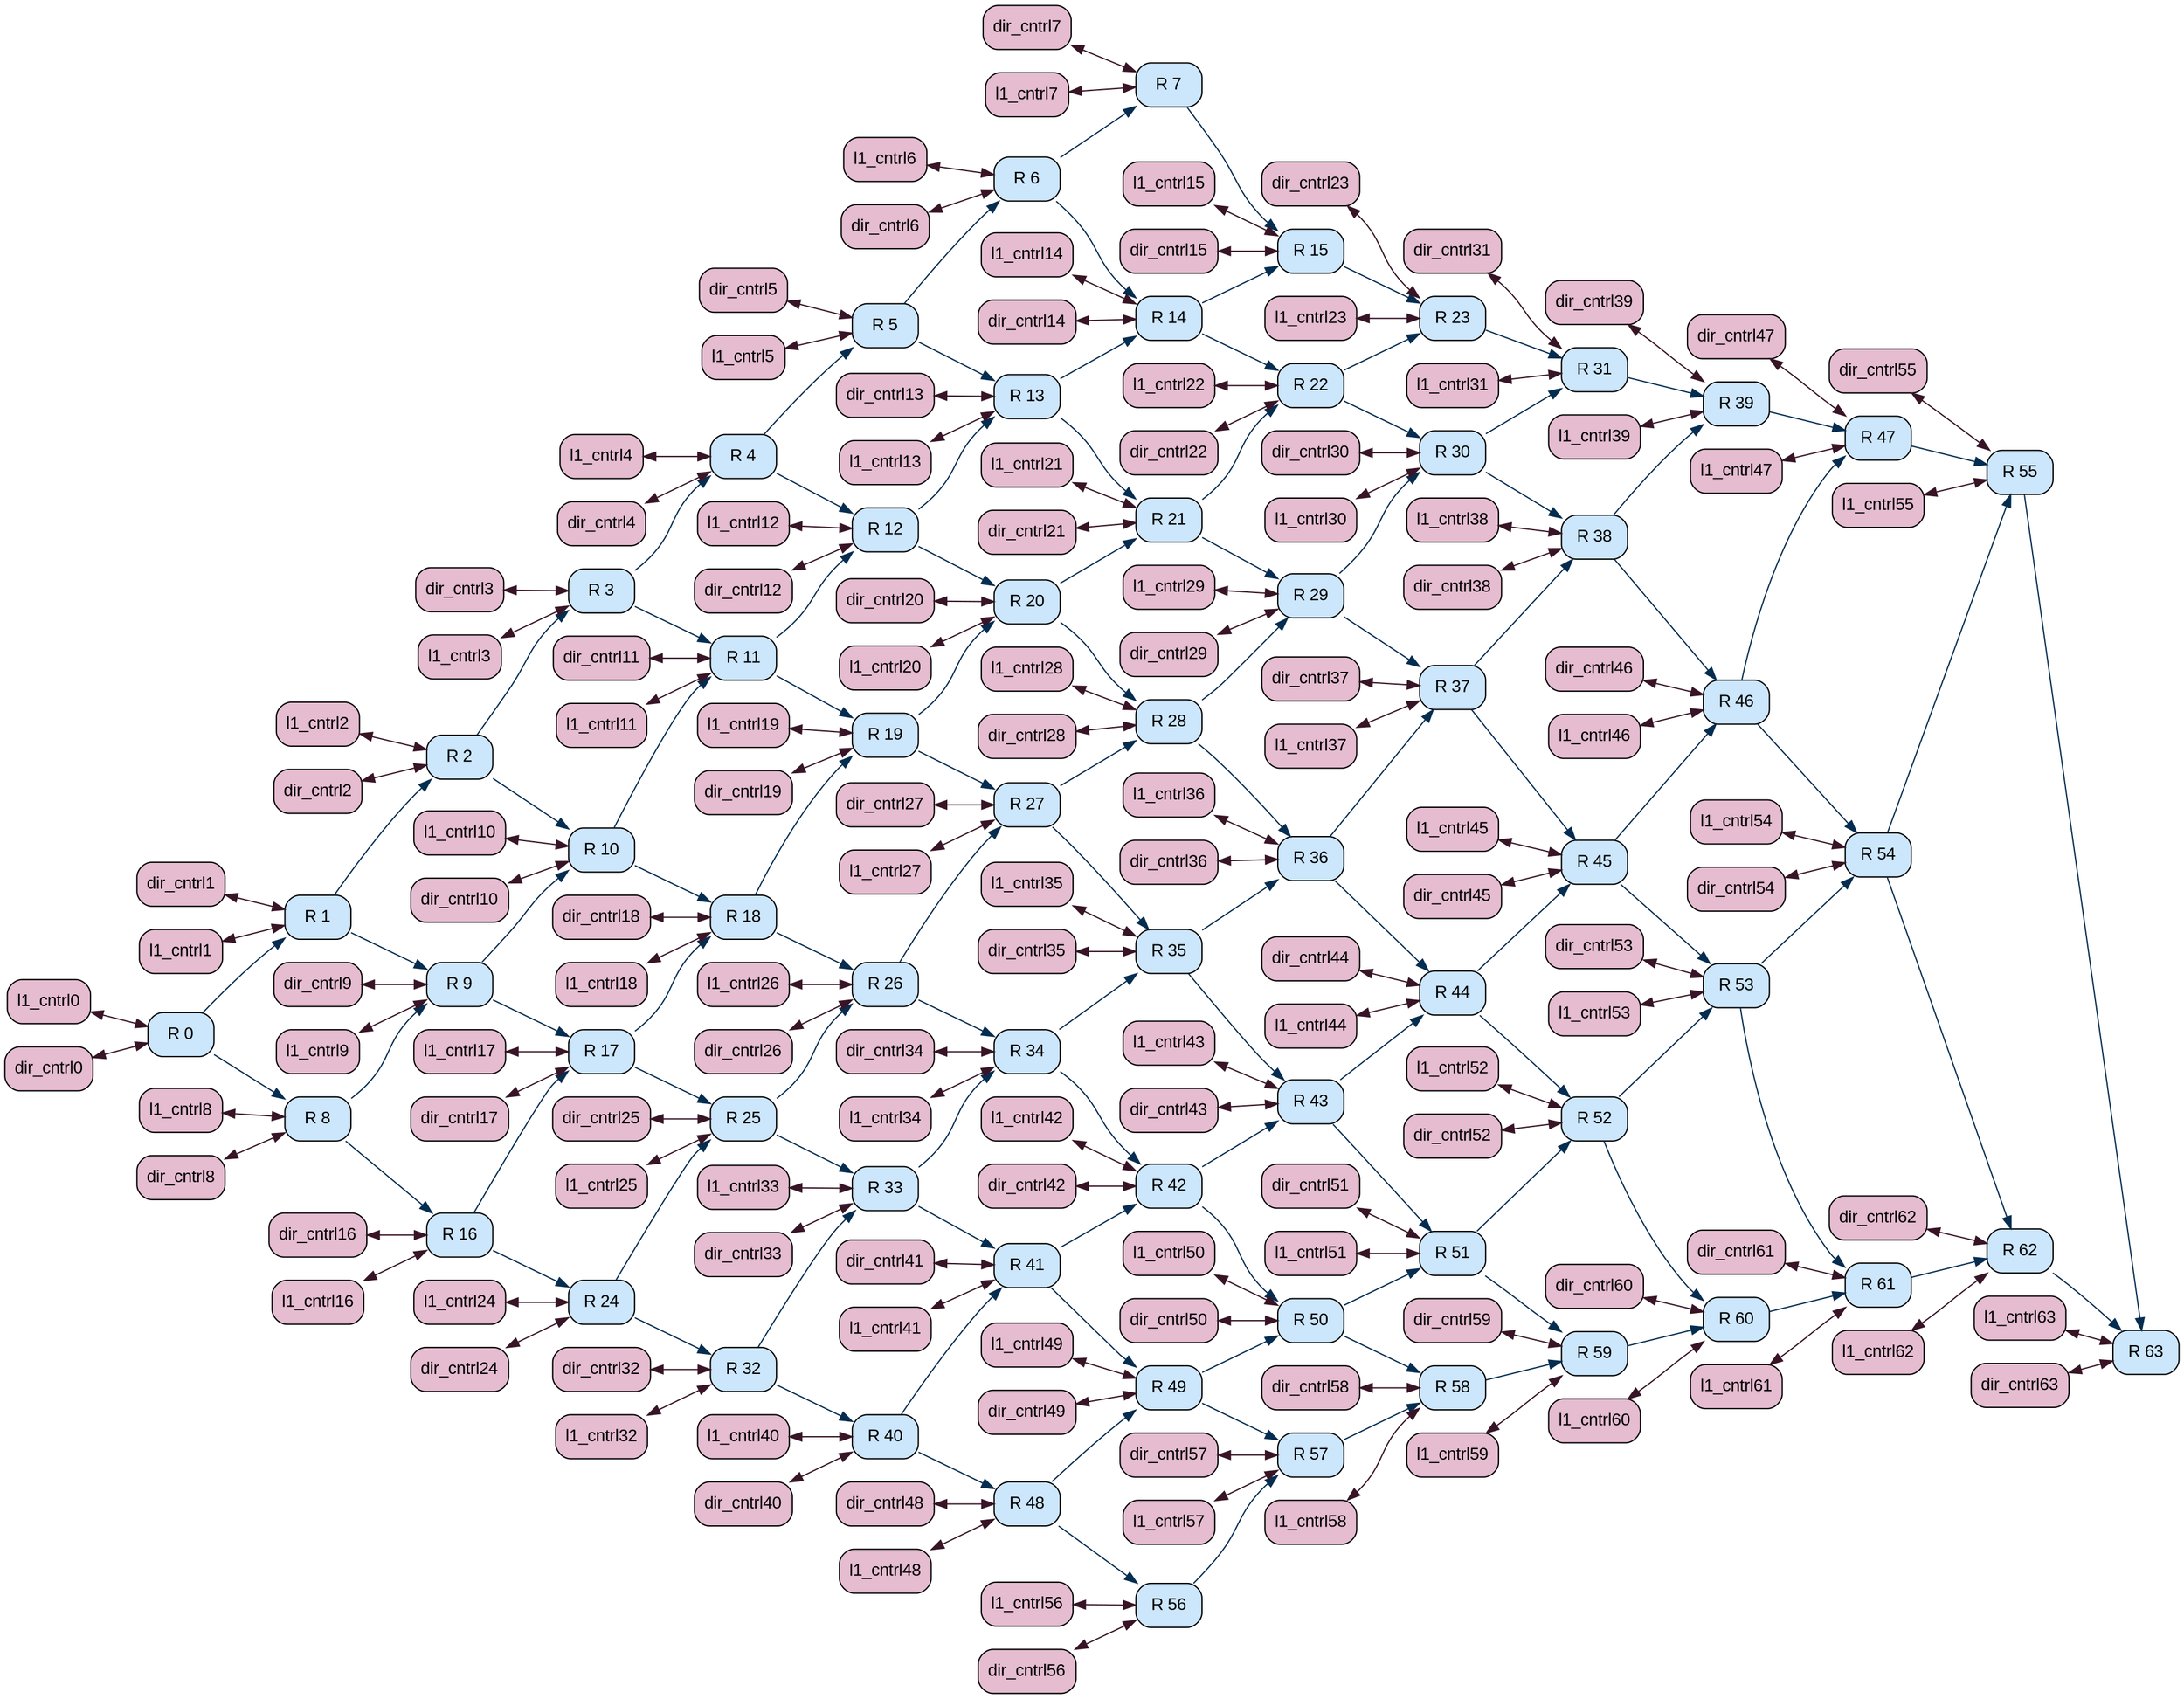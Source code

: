graph G {
rankdir=LR;
"system.ruby.network.routers00" [color="#000000", fillcolor="#cce6fc", fontcolor="#000000", fontname=Arial, fontsize=14, label="R 0", shape=Mrecord, style="rounded, filled"];
"system.ruby.network.routers01" [color="#000000", fillcolor="#cce6fc", fontcolor="#000000", fontname=Arial, fontsize=14, label="R 1", shape=Mrecord, style="rounded, filled"];
"system.ruby.network.routers02" [color="#000000", fillcolor="#cce6fc", fontcolor="#000000", fontname=Arial, fontsize=14, label="R 2", shape=Mrecord, style="rounded, filled"];
"system.ruby.network.routers03" [color="#000000", fillcolor="#cce6fc", fontcolor="#000000", fontname=Arial, fontsize=14, label="R 3", shape=Mrecord, style="rounded, filled"];
"system.ruby.network.routers04" [color="#000000", fillcolor="#cce6fc", fontcolor="#000000", fontname=Arial, fontsize=14, label="R 4", shape=Mrecord, style="rounded, filled"];
"system.ruby.network.routers05" [color="#000000", fillcolor="#cce6fc", fontcolor="#000000", fontname=Arial, fontsize=14, label="R 5", shape=Mrecord, style="rounded, filled"];
"system.ruby.network.routers06" [color="#000000", fillcolor="#cce6fc", fontcolor="#000000", fontname=Arial, fontsize=14, label="R 6", shape=Mrecord, style="rounded, filled"];
"system.ruby.network.routers07" [color="#000000", fillcolor="#cce6fc", fontcolor="#000000", fontname=Arial, fontsize=14, label="R 7", shape=Mrecord, style="rounded, filled"];
"system.ruby.network.routers08" [color="#000000", fillcolor="#cce6fc", fontcolor="#000000", fontname=Arial, fontsize=14, label="R 8", shape=Mrecord, style="rounded, filled"];
"system.ruby.network.routers09" [color="#000000", fillcolor="#cce6fc", fontcolor="#000000", fontname=Arial, fontsize=14, label="R 9", shape=Mrecord, style="rounded, filled"];
"system.ruby.network.routers10" [color="#000000", fillcolor="#cce6fc", fontcolor="#000000", fontname=Arial, fontsize=14, label="R 10", shape=Mrecord, style="rounded, filled"];
"system.ruby.network.routers11" [color="#000000", fillcolor="#cce6fc", fontcolor="#000000", fontname=Arial, fontsize=14, label="R 11", shape=Mrecord, style="rounded, filled"];
"system.ruby.network.routers12" [color="#000000", fillcolor="#cce6fc", fontcolor="#000000", fontname=Arial, fontsize=14, label="R 12", shape=Mrecord, style="rounded, filled"];
"system.ruby.network.routers13" [color="#000000", fillcolor="#cce6fc", fontcolor="#000000", fontname=Arial, fontsize=14, label="R 13", shape=Mrecord, style="rounded, filled"];
"system.ruby.network.routers14" [color="#000000", fillcolor="#cce6fc", fontcolor="#000000", fontname=Arial, fontsize=14, label="R 14", shape=Mrecord, style="rounded, filled"];
"system.ruby.network.routers15" [color="#000000", fillcolor="#cce6fc", fontcolor="#000000", fontname=Arial, fontsize=14, label="R 15", shape=Mrecord, style="rounded, filled"];
"system.ruby.network.routers16" [color="#000000", fillcolor="#cce6fc", fontcolor="#000000", fontname=Arial, fontsize=14, label="R 16", shape=Mrecord, style="rounded, filled"];
"system.ruby.network.routers17" [color="#000000", fillcolor="#cce6fc", fontcolor="#000000", fontname=Arial, fontsize=14, label="R 17", shape=Mrecord, style="rounded, filled"];
"system.ruby.network.routers18" [color="#000000", fillcolor="#cce6fc", fontcolor="#000000", fontname=Arial, fontsize=14, label="R 18", shape=Mrecord, style="rounded, filled"];
"system.ruby.network.routers19" [color="#000000", fillcolor="#cce6fc", fontcolor="#000000", fontname=Arial, fontsize=14, label="R 19", shape=Mrecord, style="rounded, filled"];
"system.ruby.network.routers20" [color="#000000", fillcolor="#cce6fc", fontcolor="#000000", fontname=Arial, fontsize=14, label="R 20", shape=Mrecord, style="rounded, filled"];
"system.ruby.network.routers21" [color="#000000", fillcolor="#cce6fc", fontcolor="#000000", fontname=Arial, fontsize=14, label="R 21", shape=Mrecord, style="rounded, filled"];
"system.ruby.network.routers22" [color="#000000", fillcolor="#cce6fc", fontcolor="#000000", fontname=Arial, fontsize=14, label="R 22", shape=Mrecord, style="rounded, filled"];
"system.ruby.network.routers23" [color="#000000", fillcolor="#cce6fc", fontcolor="#000000", fontname=Arial, fontsize=14, label="R 23", shape=Mrecord, style="rounded, filled"];
"system.ruby.network.routers24" [color="#000000", fillcolor="#cce6fc", fontcolor="#000000", fontname=Arial, fontsize=14, label="R 24", shape=Mrecord, style="rounded, filled"];
"system.ruby.network.routers25" [color="#000000", fillcolor="#cce6fc", fontcolor="#000000", fontname=Arial, fontsize=14, label="R 25", shape=Mrecord, style="rounded, filled"];
"system.ruby.network.routers26" [color="#000000", fillcolor="#cce6fc", fontcolor="#000000", fontname=Arial, fontsize=14, label="R 26", shape=Mrecord, style="rounded, filled"];
"system.ruby.network.routers27" [color="#000000", fillcolor="#cce6fc", fontcolor="#000000", fontname=Arial, fontsize=14, label="R 27", shape=Mrecord, style="rounded, filled"];
"system.ruby.network.routers28" [color="#000000", fillcolor="#cce6fc", fontcolor="#000000", fontname=Arial, fontsize=14, label="R 28", shape=Mrecord, style="rounded, filled"];
"system.ruby.network.routers29" [color="#000000", fillcolor="#cce6fc", fontcolor="#000000", fontname=Arial, fontsize=14, label="R 29", shape=Mrecord, style="rounded, filled"];
"system.ruby.network.routers30" [color="#000000", fillcolor="#cce6fc", fontcolor="#000000", fontname=Arial, fontsize=14, label="R 30", shape=Mrecord, style="rounded, filled"];
"system.ruby.network.routers31" [color="#000000", fillcolor="#cce6fc", fontcolor="#000000", fontname=Arial, fontsize=14, label="R 31", shape=Mrecord, style="rounded, filled"];
"system.ruby.network.routers32" [color="#000000", fillcolor="#cce6fc", fontcolor="#000000", fontname=Arial, fontsize=14, label="R 32", shape=Mrecord, style="rounded, filled"];
"system.ruby.network.routers33" [color="#000000", fillcolor="#cce6fc", fontcolor="#000000", fontname=Arial, fontsize=14, label="R 33", shape=Mrecord, style="rounded, filled"];
"system.ruby.network.routers34" [color="#000000", fillcolor="#cce6fc", fontcolor="#000000", fontname=Arial, fontsize=14, label="R 34", shape=Mrecord, style="rounded, filled"];
"system.ruby.network.routers35" [color="#000000", fillcolor="#cce6fc", fontcolor="#000000", fontname=Arial, fontsize=14, label="R 35", shape=Mrecord, style="rounded, filled"];
"system.ruby.network.routers36" [color="#000000", fillcolor="#cce6fc", fontcolor="#000000", fontname=Arial, fontsize=14, label="R 36", shape=Mrecord, style="rounded, filled"];
"system.ruby.network.routers37" [color="#000000", fillcolor="#cce6fc", fontcolor="#000000", fontname=Arial, fontsize=14, label="R 37", shape=Mrecord, style="rounded, filled"];
"system.ruby.network.routers38" [color="#000000", fillcolor="#cce6fc", fontcolor="#000000", fontname=Arial, fontsize=14, label="R 38", shape=Mrecord, style="rounded, filled"];
"system.ruby.network.routers39" [color="#000000", fillcolor="#cce6fc", fontcolor="#000000", fontname=Arial, fontsize=14, label="R 39", shape=Mrecord, style="rounded, filled"];
"system.ruby.network.routers40" [color="#000000", fillcolor="#cce6fc", fontcolor="#000000", fontname=Arial, fontsize=14, label="R 40", shape=Mrecord, style="rounded, filled"];
"system.ruby.network.routers41" [color="#000000", fillcolor="#cce6fc", fontcolor="#000000", fontname=Arial, fontsize=14, label="R 41", shape=Mrecord, style="rounded, filled"];
"system.ruby.network.routers42" [color="#000000", fillcolor="#cce6fc", fontcolor="#000000", fontname=Arial, fontsize=14, label="R 42", shape=Mrecord, style="rounded, filled"];
"system.ruby.network.routers43" [color="#000000", fillcolor="#cce6fc", fontcolor="#000000", fontname=Arial, fontsize=14, label="R 43", shape=Mrecord, style="rounded, filled"];
"system.ruby.network.routers44" [color="#000000", fillcolor="#cce6fc", fontcolor="#000000", fontname=Arial, fontsize=14, label="R 44", shape=Mrecord, style="rounded, filled"];
"system.ruby.network.routers45" [color="#000000", fillcolor="#cce6fc", fontcolor="#000000", fontname=Arial, fontsize=14, label="R 45", shape=Mrecord, style="rounded, filled"];
"system.ruby.network.routers46" [color="#000000", fillcolor="#cce6fc", fontcolor="#000000", fontname=Arial, fontsize=14, label="R 46", shape=Mrecord, style="rounded, filled"];
"system.ruby.network.routers47" [color="#000000", fillcolor="#cce6fc", fontcolor="#000000", fontname=Arial, fontsize=14, label="R 47", shape=Mrecord, style="rounded, filled"];
"system.ruby.network.routers48" [color="#000000", fillcolor="#cce6fc", fontcolor="#000000", fontname=Arial, fontsize=14, label="R 48", shape=Mrecord, style="rounded, filled"];
"system.ruby.network.routers49" [color="#000000", fillcolor="#cce6fc", fontcolor="#000000", fontname=Arial, fontsize=14, label="R 49", shape=Mrecord, style="rounded, filled"];
"system.ruby.network.routers50" [color="#000000", fillcolor="#cce6fc", fontcolor="#000000", fontname=Arial, fontsize=14, label="R 50", shape=Mrecord, style="rounded, filled"];
"system.ruby.network.routers51" [color="#000000", fillcolor="#cce6fc", fontcolor="#000000", fontname=Arial, fontsize=14, label="R 51", shape=Mrecord, style="rounded, filled"];
"system.ruby.network.routers52" [color="#000000", fillcolor="#cce6fc", fontcolor="#000000", fontname=Arial, fontsize=14, label="R 52", shape=Mrecord, style="rounded, filled"];
"system.ruby.network.routers53" [color="#000000", fillcolor="#cce6fc", fontcolor="#000000", fontname=Arial, fontsize=14, label="R 53", shape=Mrecord, style="rounded, filled"];
"system.ruby.network.routers54" [color="#000000", fillcolor="#cce6fc", fontcolor="#000000", fontname=Arial, fontsize=14, label="R 54", shape=Mrecord, style="rounded, filled"];
"system.ruby.network.routers55" [color="#000000", fillcolor="#cce6fc", fontcolor="#000000", fontname=Arial, fontsize=14, label="R 55", shape=Mrecord, style="rounded, filled"];
"system.ruby.network.routers56" [color="#000000", fillcolor="#cce6fc", fontcolor="#000000", fontname=Arial, fontsize=14, label="R 56", shape=Mrecord, style="rounded, filled"];
"system.ruby.network.routers57" [color="#000000", fillcolor="#cce6fc", fontcolor="#000000", fontname=Arial, fontsize=14, label="R 57", shape=Mrecord, style="rounded, filled"];
"system.ruby.network.routers58" [color="#000000", fillcolor="#cce6fc", fontcolor="#000000", fontname=Arial, fontsize=14, label="R 58", shape=Mrecord, style="rounded, filled"];
"system.ruby.network.routers59" [color="#000000", fillcolor="#cce6fc", fontcolor="#000000", fontname=Arial, fontsize=14, label="R 59", shape=Mrecord, style="rounded, filled"];
"system.ruby.network.routers60" [color="#000000", fillcolor="#cce6fc", fontcolor="#000000", fontname=Arial, fontsize=14, label="R 60", shape=Mrecord, style="rounded, filled"];
"system.ruby.network.routers61" [color="#000000", fillcolor="#cce6fc", fontcolor="#000000", fontname=Arial, fontsize=14, label="R 61", shape=Mrecord, style="rounded, filled"];
"system.ruby.network.routers62" [color="#000000", fillcolor="#cce6fc", fontcolor="#000000", fontname=Arial, fontsize=14, label="R 62", shape=Mrecord, style="rounded, filled"];
"system.ruby.network.routers63" [color="#000000", fillcolor="#cce6fc", fontcolor="#000000", fontname=Arial, fontsize=14, label="R 63", shape=Mrecord, style="rounded, filled"];
"system.ruby.network.routers00" -- "system.ruby.network.routers01"  [color="#042d50", dir=forward, weight=0.5];
"system.ruby.network.routers01" -- "system.ruby.network.routers02"  [color="#042d50", dir=forward, weight=0.5];
"system.ruby.network.routers02" -- "system.ruby.network.routers03"  [color="#042d50", dir=forward, weight=0.5];
"system.ruby.network.routers03" -- "system.ruby.network.routers04"  [color="#042d50", dir=forward, weight=0.5];
"system.ruby.network.routers04" -- "system.ruby.network.routers05"  [color="#042d50", dir=forward, weight=0.5];
"system.ruby.network.routers05" -- "system.ruby.network.routers06"  [color="#042d50", dir=forward, weight=0.5];
"system.ruby.network.routers06" -- "system.ruby.network.routers07"  [color="#042d50", dir=forward, weight=0.5];
"system.ruby.network.routers08" -- "system.ruby.network.routers09"  [color="#042d50", dir=forward, weight=0.5];
"system.ruby.network.routers09" -- "system.ruby.network.routers10"  [color="#042d50", dir=forward, weight=0.5];
"system.ruby.network.routers10" -- "system.ruby.network.routers11"  [color="#042d50", dir=forward, weight=0.5];
"system.ruby.network.routers11" -- "system.ruby.network.routers12"  [color="#042d50", dir=forward, weight=0.5];
"system.ruby.network.routers12" -- "system.ruby.network.routers13"  [color="#042d50", dir=forward, weight=0.5];
"system.ruby.network.routers13" -- "system.ruby.network.routers14"  [color="#042d50", dir=forward, weight=0.5];
"system.ruby.network.routers14" -- "system.ruby.network.routers15"  [color="#042d50", dir=forward, weight=0.5];
"system.ruby.network.routers16" -- "system.ruby.network.routers17"  [color="#042d50", dir=forward, weight=0.5];
"system.ruby.network.routers17" -- "system.ruby.network.routers18"  [color="#042d50", dir=forward, weight=0.5];
"system.ruby.network.routers18" -- "system.ruby.network.routers19"  [color="#042d50", dir=forward, weight=0.5];
"system.ruby.network.routers19" -- "system.ruby.network.routers20"  [color="#042d50", dir=forward, weight=0.5];
"system.ruby.network.routers20" -- "system.ruby.network.routers21"  [color="#042d50", dir=forward, weight=0.5];
"system.ruby.network.routers21" -- "system.ruby.network.routers22"  [color="#042d50", dir=forward, weight=0.5];
"system.ruby.network.routers22" -- "system.ruby.network.routers23"  [color="#042d50", dir=forward, weight=0.5];
"system.ruby.network.routers24" -- "system.ruby.network.routers25"  [color="#042d50", dir=forward, weight=0.5];
"system.ruby.network.routers25" -- "system.ruby.network.routers26"  [color="#042d50", dir=forward, weight=0.5];
"system.ruby.network.routers26" -- "system.ruby.network.routers27"  [color="#042d50", dir=forward, weight=0.5];
"system.ruby.network.routers27" -- "system.ruby.network.routers28"  [color="#042d50", dir=forward, weight=0.5];
"system.ruby.network.routers28" -- "system.ruby.network.routers29"  [color="#042d50", dir=forward, weight=0.5];
"system.ruby.network.routers29" -- "system.ruby.network.routers30"  [color="#042d50", dir=forward, weight=0.5];
"system.ruby.network.routers30" -- "system.ruby.network.routers31"  [color="#042d50", dir=forward, weight=0.5];
"system.ruby.network.routers32" -- "system.ruby.network.routers33"  [color="#042d50", dir=forward, weight=0.5];
"system.ruby.network.routers33" -- "system.ruby.network.routers34"  [color="#042d50", dir=forward, weight=0.5];
"system.ruby.network.routers34" -- "system.ruby.network.routers35"  [color="#042d50", dir=forward, weight=0.5];
"system.ruby.network.routers35" -- "system.ruby.network.routers36"  [color="#042d50", dir=forward, weight=0.5];
"system.ruby.network.routers36" -- "system.ruby.network.routers37"  [color="#042d50", dir=forward, weight=0.5];
"system.ruby.network.routers37" -- "system.ruby.network.routers38"  [color="#042d50", dir=forward, weight=0.5];
"system.ruby.network.routers38" -- "system.ruby.network.routers39"  [color="#042d50", dir=forward, weight=0.5];
"system.ruby.network.routers40" -- "system.ruby.network.routers41"  [color="#042d50", dir=forward, weight=0.5];
"system.ruby.network.routers41" -- "system.ruby.network.routers42"  [color="#042d50", dir=forward, weight=0.5];
"system.ruby.network.routers42" -- "system.ruby.network.routers43"  [color="#042d50", dir=forward, weight=0.5];
"system.ruby.network.routers43" -- "system.ruby.network.routers44"  [color="#042d50", dir=forward, weight=0.5];
"system.ruby.network.routers44" -- "system.ruby.network.routers45"  [color="#042d50", dir=forward, weight=0.5];
"system.ruby.network.routers45" -- "system.ruby.network.routers46"  [color="#042d50", dir=forward, weight=0.5];
"system.ruby.network.routers46" -- "system.ruby.network.routers47"  [color="#042d50", dir=forward, weight=0.5];
"system.ruby.network.routers48" -- "system.ruby.network.routers49"  [color="#042d50", dir=forward, weight=0.5];
"system.ruby.network.routers49" -- "system.ruby.network.routers50"  [color="#042d50", dir=forward, weight=0.5];
"system.ruby.network.routers50" -- "system.ruby.network.routers51"  [color="#042d50", dir=forward, weight=0.5];
"system.ruby.network.routers51" -- "system.ruby.network.routers52"  [color="#042d50", dir=forward, weight=0.5];
"system.ruby.network.routers52" -- "system.ruby.network.routers53"  [color="#042d50", dir=forward, weight=0.5];
"system.ruby.network.routers53" -- "system.ruby.network.routers54"  [color="#042d50", dir=forward, weight=0.5];
"system.ruby.network.routers54" -- "system.ruby.network.routers55"  [color="#042d50", dir=forward, weight=0.5];
"system.ruby.network.routers56" -- "system.ruby.network.routers57"  [color="#042d50", dir=forward, weight=0.5];
"system.ruby.network.routers57" -- "system.ruby.network.routers58"  [color="#042d50", dir=forward, weight=0.5];
"system.ruby.network.routers58" -- "system.ruby.network.routers59"  [color="#042d50", dir=forward, weight=0.5];
"system.ruby.network.routers59" -- "system.ruby.network.routers60"  [color="#042d50", dir=forward, weight=0.5];
"system.ruby.network.routers60" -- "system.ruby.network.routers61"  [color="#042d50", dir=forward, weight=0.5];
"system.ruby.network.routers61" -- "system.ruby.network.routers62"  [color="#042d50", dir=forward, weight=0.5];
"system.ruby.network.routers62" -- "system.ruby.network.routers63"  [color="#042d50", dir=forward, weight=0.5];
"system.ruby.network.routers00" -- "system.ruby.network.routers08"  [color="#042d50", dir=forward, weight=0.5];
"system.ruby.network.routers08" -- "system.ruby.network.routers16"  [color="#042d50", dir=forward, weight=0.5];
"system.ruby.network.routers16" -- "system.ruby.network.routers24"  [color="#042d50", dir=forward, weight=0.5];
"system.ruby.network.routers24" -- "system.ruby.network.routers32"  [color="#042d50", dir=forward, weight=0.5];
"system.ruby.network.routers32" -- "system.ruby.network.routers40"  [color="#042d50", dir=forward, weight=0.5];
"system.ruby.network.routers40" -- "system.ruby.network.routers48"  [color="#042d50", dir=forward, weight=0.5];
"system.ruby.network.routers48" -- "system.ruby.network.routers56"  [color="#042d50", dir=forward, weight=0.5];
"system.ruby.network.routers01" -- "system.ruby.network.routers09"  [color="#042d50", dir=forward, weight=0.5];
"system.ruby.network.routers09" -- "system.ruby.network.routers17"  [color="#042d50", dir=forward, weight=0.5];
"system.ruby.network.routers17" -- "system.ruby.network.routers25"  [color="#042d50", dir=forward, weight=0.5];
"system.ruby.network.routers25" -- "system.ruby.network.routers33"  [color="#042d50", dir=forward, weight=0.5];
"system.ruby.network.routers33" -- "system.ruby.network.routers41"  [color="#042d50", dir=forward, weight=0.5];
"system.ruby.network.routers41" -- "system.ruby.network.routers49"  [color="#042d50", dir=forward, weight=0.5];
"system.ruby.network.routers49" -- "system.ruby.network.routers57"  [color="#042d50", dir=forward, weight=0.5];
"system.ruby.network.routers02" -- "system.ruby.network.routers10"  [color="#042d50", dir=forward, weight=0.5];
"system.ruby.network.routers10" -- "system.ruby.network.routers18"  [color="#042d50", dir=forward, weight=0.5];
"system.ruby.network.routers18" -- "system.ruby.network.routers26"  [color="#042d50", dir=forward, weight=0.5];
"system.ruby.network.routers26" -- "system.ruby.network.routers34"  [color="#042d50", dir=forward, weight=0.5];
"system.ruby.network.routers34" -- "system.ruby.network.routers42"  [color="#042d50", dir=forward, weight=0.5];
"system.ruby.network.routers42" -- "system.ruby.network.routers50"  [color="#042d50", dir=forward, weight=0.5];
"system.ruby.network.routers50" -- "system.ruby.network.routers58"  [color="#042d50", dir=forward, weight=0.5];
"system.ruby.network.routers03" -- "system.ruby.network.routers11"  [color="#042d50", dir=forward, weight=0.5];
"system.ruby.network.routers11" -- "system.ruby.network.routers19"  [color="#042d50", dir=forward, weight=0.5];
"system.ruby.network.routers19" -- "system.ruby.network.routers27"  [color="#042d50", dir=forward, weight=0.5];
"system.ruby.network.routers27" -- "system.ruby.network.routers35"  [color="#042d50", dir=forward, weight=0.5];
"system.ruby.network.routers35" -- "system.ruby.network.routers43"  [color="#042d50", dir=forward, weight=0.5];
"system.ruby.network.routers43" -- "system.ruby.network.routers51"  [color="#042d50", dir=forward, weight=0.5];
"system.ruby.network.routers51" -- "system.ruby.network.routers59"  [color="#042d50", dir=forward, weight=0.5];
"system.ruby.network.routers04" -- "system.ruby.network.routers12"  [color="#042d50", dir=forward, weight=0.5];
"system.ruby.network.routers12" -- "system.ruby.network.routers20"  [color="#042d50", dir=forward, weight=0.5];
"system.ruby.network.routers20" -- "system.ruby.network.routers28"  [color="#042d50", dir=forward, weight=0.5];
"system.ruby.network.routers28" -- "system.ruby.network.routers36"  [color="#042d50", dir=forward, weight=0.5];
"system.ruby.network.routers36" -- "system.ruby.network.routers44"  [color="#042d50", dir=forward, weight=0.5];
"system.ruby.network.routers44" -- "system.ruby.network.routers52"  [color="#042d50", dir=forward, weight=0.5];
"system.ruby.network.routers52" -- "system.ruby.network.routers60"  [color="#042d50", dir=forward, weight=0.5];
"system.ruby.network.routers05" -- "system.ruby.network.routers13"  [color="#042d50", dir=forward, weight=0.5];
"system.ruby.network.routers13" -- "system.ruby.network.routers21"  [color="#042d50", dir=forward, weight=0.5];
"system.ruby.network.routers21" -- "system.ruby.network.routers29"  [color="#042d50", dir=forward, weight=0.5];
"system.ruby.network.routers29" -- "system.ruby.network.routers37"  [color="#042d50", dir=forward, weight=0.5];
"system.ruby.network.routers37" -- "system.ruby.network.routers45"  [color="#042d50", dir=forward, weight=0.5];
"system.ruby.network.routers45" -- "system.ruby.network.routers53"  [color="#042d50", dir=forward, weight=0.5];
"system.ruby.network.routers53" -- "system.ruby.network.routers61"  [color="#042d50", dir=forward, weight=0.5];
"system.ruby.network.routers06" -- "system.ruby.network.routers14"  [color="#042d50", dir=forward, weight=0.5];
"system.ruby.network.routers14" -- "system.ruby.network.routers22"  [color="#042d50", dir=forward, weight=0.5];
"system.ruby.network.routers22" -- "system.ruby.network.routers30"  [color="#042d50", dir=forward, weight=0.5];
"system.ruby.network.routers30" -- "system.ruby.network.routers38"  [color="#042d50", dir=forward, weight=0.5];
"system.ruby.network.routers38" -- "system.ruby.network.routers46"  [color="#042d50", dir=forward, weight=0.5];
"system.ruby.network.routers46" -- "system.ruby.network.routers54"  [color="#042d50", dir=forward, weight=0.5];
"system.ruby.network.routers54" -- "system.ruby.network.routers62"  [color="#042d50", dir=forward, weight=0.5];
"system.ruby.network.routers07" -- "system.ruby.network.routers15"  [color="#042d50", dir=forward, weight=0.5];
"system.ruby.network.routers15" -- "system.ruby.network.routers23"  [color="#042d50", dir=forward, weight=0.5];
"system.ruby.network.routers23" -- "system.ruby.network.routers31"  [color="#042d50", dir=forward, weight=0.5];
"system.ruby.network.routers31" -- "system.ruby.network.routers39"  [color="#042d50", dir=forward, weight=0.5];
"system.ruby.network.routers39" -- "system.ruby.network.routers47"  [color="#042d50", dir=forward, weight=0.5];
"system.ruby.network.routers47" -- "system.ruby.network.routers55"  [color="#042d50", dir=forward, weight=0.5];
"system.ruby.network.routers55" -- "system.ruby.network.routers63"  [color="#042d50", dir=forward, weight=0.5];
"system.ruby.l1_cntrl0" [color="#000000", fillcolor="#e5bcd0", fontcolor="#000000", fontname=Arial, fontsize=14, label=l1_cntrl0, shape=Mrecord, style="rounded, filled"];
"system.ruby.l1_cntrl0" -- "system.ruby.network.routers00"  [color="#381526", dir=both, weight=1.0];
"system.ruby.l1_cntrl1" [color="#000000", fillcolor="#e5bcd0", fontcolor="#000000", fontname=Arial, fontsize=14, label=l1_cntrl1, shape=Mrecord, style="rounded, filled"];
"system.ruby.l1_cntrl1" -- "system.ruby.network.routers01"  [color="#381526", dir=both, weight=1.0];
"system.ruby.l1_cntrl2" [color="#000000", fillcolor="#e5bcd0", fontcolor="#000000", fontname=Arial, fontsize=14, label=l1_cntrl2, shape=Mrecord, style="rounded, filled"];
"system.ruby.l1_cntrl2" -- "system.ruby.network.routers02"  [color="#381526", dir=both, weight=1.0];
"system.ruby.l1_cntrl3" [color="#000000", fillcolor="#e5bcd0", fontcolor="#000000", fontname=Arial, fontsize=14, label=l1_cntrl3, shape=Mrecord, style="rounded, filled"];
"system.ruby.l1_cntrl3" -- "system.ruby.network.routers03"  [color="#381526", dir=both, weight=1.0];
"system.ruby.l1_cntrl4" [color="#000000", fillcolor="#e5bcd0", fontcolor="#000000", fontname=Arial, fontsize=14, label=l1_cntrl4, shape=Mrecord, style="rounded, filled"];
"system.ruby.l1_cntrl4" -- "system.ruby.network.routers04"  [color="#381526", dir=both, weight=1.0];
"system.ruby.l1_cntrl5" [color="#000000", fillcolor="#e5bcd0", fontcolor="#000000", fontname=Arial, fontsize=14, label=l1_cntrl5, shape=Mrecord, style="rounded, filled"];
"system.ruby.l1_cntrl5" -- "system.ruby.network.routers05"  [color="#381526", dir=both, weight=1.0];
"system.ruby.l1_cntrl6" [color="#000000", fillcolor="#e5bcd0", fontcolor="#000000", fontname=Arial, fontsize=14, label=l1_cntrl6, shape=Mrecord, style="rounded, filled"];
"system.ruby.l1_cntrl6" -- "system.ruby.network.routers06"  [color="#381526", dir=both, weight=1.0];
"system.ruby.l1_cntrl7" [color="#000000", fillcolor="#e5bcd0", fontcolor="#000000", fontname=Arial, fontsize=14, label=l1_cntrl7, shape=Mrecord, style="rounded, filled"];
"system.ruby.l1_cntrl7" -- "system.ruby.network.routers07"  [color="#381526", dir=both, weight=1.0];
"system.ruby.l1_cntrl8" [color="#000000", fillcolor="#e5bcd0", fontcolor="#000000", fontname=Arial, fontsize=14, label=l1_cntrl8, shape=Mrecord, style="rounded, filled"];
"system.ruby.l1_cntrl8" -- "system.ruby.network.routers08"  [color="#381526", dir=both, weight=1.0];
"system.ruby.l1_cntrl9" [color="#000000", fillcolor="#e5bcd0", fontcolor="#000000", fontname=Arial, fontsize=14, label=l1_cntrl9, shape=Mrecord, style="rounded, filled"];
"system.ruby.l1_cntrl9" -- "system.ruby.network.routers09"  [color="#381526", dir=both, weight=1.0];
"system.ruby.l1_cntrl10" [color="#000000", fillcolor="#e5bcd0", fontcolor="#000000", fontname=Arial, fontsize=14, label=l1_cntrl10, shape=Mrecord, style="rounded, filled"];
"system.ruby.l1_cntrl10" -- "system.ruby.network.routers10"  [color="#381526", dir=both, weight=1.0];
"system.ruby.l1_cntrl11" [color="#000000", fillcolor="#e5bcd0", fontcolor="#000000", fontname=Arial, fontsize=14, label=l1_cntrl11, shape=Mrecord, style="rounded, filled"];
"system.ruby.l1_cntrl11" -- "system.ruby.network.routers11"  [color="#381526", dir=both, weight=1.0];
"system.ruby.l1_cntrl12" [color="#000000", fillcolor="#e5bcd0", fontcolor="#000000", fontname=Arial, fontsize=14, label=l1_cntrl12, shape=Mrecord, style="rounded, filled"];
"system.ruby.l1_cntrl12" -- "system.ruby.network.routers12"  [color="#381526", dir=both, weight=1.0];
"system.ruby.l1_cntrl13" [color="#000000", fillcolor="#e5bcd0", fontcolor="#000000", fontname=Arial, fontsize=14, label=l1_cntrl13, shape=Mrecord, style="rounded, filled"];
"system.ruby.l1_cntrl13" -- "system.ruby.network.routers13"  [color="#381526", dir=both, weight=1.0];
"system.ruby.l1_cntrl14" [color="#000000", fillcolor="#e5bcd0", fontcolor="#000000", fontname=Arial, fontsize=14, label=l1_cntrl14, shape=Mrecord, style="rounded, filled"];
"system.ruby.l1_cntrl14" -- "system.ruby.network.routers14"  [color="#381526", dir=both, weight=1.0];
"system.ruby.l1_cntrl15" [color="#000000", fillcolor="#e5bcd0", fontcolor="#000000", fontname=Arial, fontsize=14, label=l1_cntrl15, shape=Mrecord, style="rounded, filled"];
"system.ruby.l1_cntrl15" -- "system.ruby.network.routers15"  [color="#381526", dir=both, weight=1.0];
"system.ruby.l1_cntrl16" [color="#000000", fillcolor="#e5bcd0", fontcolor="#000000", fontname=Arial, fontsize=14, label=l1_cntrl16, shape=Mrecord, style="rounded, filled"];
"system.ruby.l1_cntrl16" -- "system.ruby.network.routers16"  [color="#381526", dir=both, weight=1.0];
"system.ruby.l1_cntrl17" [color="#000000", fillcolor="#e5bcd0", fontcolor="#000000", fontname=Arial, fontsize=14, label=l1_cntrl17, shape=Mrecord, style="rounded, filled"];
"system.ruby.l1_cntrl17" -- "system.ruby.network.routers17"  [color="#381526", dir=both, weight=1.0];
"system.ruby.l1_cntrl18" [color="#000000", fillcolor="#e5bcd0", fontcolor="#000000", fontname=Arial, fontsize=14, label=l1_cntrl18, shape=Mrecord, style="rounded, filled"];
"system.ruby.l1_cntrl18" -- "system.ruby.network.routers18"  [color="#381526", dir=both, weight=1.0];
"system.ruby.l1_cntrl19" [color="#000000", fillcolor="#e5bcd0", fontcolor="#000000", fontname=Arial, fontsize=14, label=l1_cntrl19, shape=Mrecord, style="rounded, filled"];
"system.ruby.l1_cntrl19" -- "system.ruby.network.routers19"  [color="#381526", dir=both, weight=1.0];
"system.ruby.l1_cntrl20" [color="#000000", fillcolor="#e5bcd0", fontcolor="#000000", fontname=Arial, fontsize=14, label=l1_cntrl20, shape=Mrecord, style="rounded, filled"];
"system.ruby.l1_cntrl20" -- "system.ruby.network.routers20"  [color="#381526", dir=both, weight=1.0];
"system.ruby.l1_cntrl21" [color="#000000", fillcolor="#e5bcd0", fontcolor="#000000", fontname=Arial, fontsize=14, label=l1_cntrl21, shape=Mrecord, style="rounded, filled"];
"system.ruby.l1_cntrl21" -- "system.ruby.network.routers21"  [color="#381526", dir=both, weight=1.0];
"system.ruby.l1_cntrl22" [color="#000000", fillcolor="#e5bcd0", fontcolor="#000000", fontname=Arial, fontsize=14, label=l1_cntrl22, shape=Mrecord, style="rounded, filled"];
"system.ruby.l1_cntrl22" -- "system.ruby.network.routers22"  [color="#381526", dir=both, weight=1.0];
"system.ruby.l1_cntrl23" [color="#000000", fillcolor="#e5bcd0", fontcolor="#000000", fontname=Arial, fontsize=14, label=l1_cntrl23, shape=Mrecord, style="rounded, filled"];
"system.ruby.l1_cntrl23" -- "system.ruby.network.routers23"  [color="#381526", dir=both, weight=1.0];
"system.ruby.l1_cntrl24" [color="#000000", fillcolor="#e5bcd0", fontcolor="#000000", fontname=Arial, fontsize=14, label=l1_cntrl24, shape=Mrecord, style="rounded, filled"];
"system.ruby.l1_cntrl24" -- "system.ruby.network.routers24"  [color="#381526", dir=both, weight=1.0];
"system.ruby.l1_cntrl25" [color="#000000", fillcolor="#e5bcd0", fontcolor="#000000", fontname=Arial, fontsize=14, label=l1_cntrl25, shape=Mrecord, style="rounded, filled"];
"system.ruby.l1_cntrl25" -- "system.ruby.network.routers25"  [color="#381526", dir=both, weight=1.0];
"system.ruby.l1_cntrl26" [color="#000000", fillcolor="#e5bcd0", fontcolor="#000000", fontname=Arial, fontsize=14, label=l1_cntrl26, shape=Mrecord, style="rounded, filled"];
"system.ruby.l1_cntrl26" -- "system.ruby.network.routers26"  [color="#381526", dir=both, weight=1.0];
"system.ruby.l1_cntrl27" [color="#000000", fillcolor="#e5bcd0", fontcolor="#000000", fontname=Arial, fontsize=14, label=l1_cntrl27, shape=Mrecord, style="rounded, filled"];
"system.ruby.l1_cntrl27" -- "system.ruby.network.routers27"  [color="#381526", dir=both, weight=1.0];
"system.ruby.l1_cntrl28" [color="#000000", fillcolor="#e5bcd0", fontcolor="#000000", fontname=Arial, fontsize=14, label=l1_cntrl28, shape=Mrecord, style="rounded, filled"];
"system.ruby.l1_cntrl28" -- "system.ruby.network.routers28"  [color="#381526", dir=both, weight=1.0];
"system.ruby.l1_cntrl29" [color="#000000", fillcolor="#e5bcd0", fontcolor="#000000", fontname=Arial, fontsize=14, label=l1_cntrl29, shape=Mrecord, style="rounded, filled"];
"system.ruby.l1_cntrl29" -- "system.ruby.network.routers29"  [color="#381526", dir=both, weight=1.0];
"system.ruby.l1_cntrl30" [color="#000000", fillcolor="#e5bcd0", fontcolor="#000000", fontname=Arial, fontsize=14, label=l1_cntrl30, shape=Mrecord, style="rounded, filled"];
"system.ruby.l1_cntrl30" -- "system.ruby.network.routers30"  [color="#381526", dir=both, weight=1.0];
"system.ruby.l1_cntrl31" [color="#000000", fillcolor="#e5bcd0", fontcolor="#000000", fontname=Arial, fontsize=14, label=l1_cntrl31, shape=Mrecord, style="rounded, filled"];
"system.ruby.l1_cntrl31" -- "system.ruby.network.routers31"  [color="#381526", dir=both, weight=1.0];
"system.ruby.l1_cntrl32" [color="#000000", fillcolor="#e5bcd0", fontcolor="#000000", fontname=Arial, fontsize=14, label=l1_cntrl32, shape=Mrecord, style="rounded, filled"];
"system.ruby.l1_cntrl32" -- "system.ruby.network.routers32"  [color="#381526", dir=both, weight=1.0];
"system.ruby.l1_cntrl33" [color="#000000", fillcolor="#e5bcd0", fontcolor="#000000", fontname=Arial, fontsize=14, label=l1_cntrl33, shape=Mrecord, style="rounded, filled"];
"system.ruby.l1_cntrl33" -- "system.ruby.network.routers33"  [color="#381526", dir=both, weight=1.0];
"system.ruby.l1_cntrl34" [color="#000000", fillcolor="#e5bcd0", fontcolor="#000000", fontname=Arial, fontsize=14, label=l1_cntrl34, shape=Mrecord, style="rounded, filled"];
"system.ruby.l1_cntrl34" -- "system.ruby.network.routers34"  [color="#381526", dir=both, weight=1.0];
"system.ruby.l1_cntrl35" [color="#000000", fillcolor="#e5bcd0", fontcolor="#000000", fontname=Arial, fontsize=14, label=l1_cntrl35, shape=Mrecord, style="rounded, filled"];
"system.ruby.l1_cntrl35" -- "system.ruby.network.routers35"  [color="#381526", dir=both, weight=1.0];
"system.ruby.l1_cntrl36" [color="#000000", fillcolor="#e5bcd0", fontcolor="#000000", fontname=Arial, fontsize=14, label=l1_cntrl36, shape=Mrecord, style="rounded, filled"];
"system.ruby.l1_cntrl36" -- "system.ruby.network.routers36"  [color="#381526", dir=both, weight=1.0];
"system.ruby.l1_cntrl37" [color="#000000", fillcolor="#e5bcd0", fontcolor="#000000", fontname=Arial, fontsize=14, label=l1_cntrl37, shape=Mrecord, style="rounded, filled"];
"system.ruby.l1_cntrl37" -- "system.ruby.network.routers37"  [color="#381526", dir=both, weight=1.0];
"system.ruby.l1_cntrl38" [color="#000000", fillcolor="#e5bcd0", fontcolor="#000000", fontname=Arial, fontsize=14, label=l1_cntrl38, shape=Mrecord, style="rounded, filled"];
"system.ruby.l1_cntrl38" -- "system.ruby.network.routers38"  [color="#381526", dir=both, weight=1.0];
"system.ruby.l1_cntrl39" [color="#000000", fillcolor="#e5bcd0", fontcolor="#000000", fontname=Arial, fontsize=14, label=l1_cntrl39, shape=Mrecord, style="rounded, filled"];
"system.ruby.l1_cntrl39" -- "system.ruby.network.routers39"  [color="#381526", dir=both, weight=1.0];
"system.ruby.l1_cntrl40" [color="#000000", fillcolor="#e5bcd0", fontcolor="#000000", fontname=Arial, fontsize=14, label=l1_cntrl40, shape=Mrecord, style="rounded, filled"];
"system.ruby.l1_cntrl40" -- "system.ruby.network.routers40"  [color="#381526", dir=both, weight=1.0];
"system.ruby.l1_cntrl41" [color="#000000", fillcolor="#e5bcd0", fontcolor="#000000", fontname=Arial, fontsize=14, label=l1_cntrl41, shape=Mrecord, style="rounded, filled"];
"system.ruby.l1_cntrl41" -- "system.ruby.network.routers41"  [color="#381526", dir=both, weight=1.0];
"system.ruby.l1_cntrl42" [color="#000000", fillcolor="#e5bcd0", fontcolor="#000000", fontname=Arial, fontsize=14, label=l1_cntrl42, shape=Mrecord, style="rounded, filled"];
"system.ruby.l1_cntrl42" -- "system.ruby.network.routers42"  [color="#381526", dir=both, weight=1.0];
"system.ruby.l1_cntrl43" [color="#000000", fillcolor="#e5bcd0", fontcolor="#000000", fontname=Arial, fontsize=14, label=l1_cntrl43, shape=Mrecord, style="rounded, filled"];
"system.ruby.l1_cntrl43" -- "system.ruby.network.routers43"  [color="#381526", dir=both, weight=1.0];
"system.ruby.l1_cntrl44" [color="#000000", fillcolor="#e5bcd0", fontcolor="#000000", fontname=Arial, fontsize=14, label=l1_cntrl44, shape=Mrecord, style="rounded, filled"];
"system.ruby.l1_cntrl44" -- "system.ruby.network.routers44"  [color="#381526", dir=both, weight=1.0];
"system.ruby.l1_cntrl45" [color="#000000", fillcolor="#e5bcd0", fontcolor="#000000", fontname=Arial, fontsize=14, label=l1_cntrl45, shape=Mrecord, style="rounded, filled"];
"system.ruby.l1_cntrl45" -- "system.ruby.network.routers45"  [color="#381526", dir=both, weight=1.0];
"system.ruby.l1_cntrl46" [color="#000000", fillcolor="#e5bcd0", fontcolor="#000000", fontname=Arial, fontsize=14, label=l1_cntrl46, shape=Mrecord, style="rounded, filled"];
"system.ruby.l1_cntrl46" -- "system.ruby.network.routers46"  [color="#381526", dir=both, weight=1.0];
"system.ruby.l1_cntrl47" [color="#000000", fillcolor="#e5bcd0", fontcolor="#000000", fontname=Arial, fontsize=14, label=l1_cntrl47, shape=Mrecord, style="rounded, filled"];
"system.ruby.l1_cntrl47" -- "system.ruby.network.routers47"  [color="#381526", dir=both, weight=1.0];
"system.ruby.l1_cntrl48" [color="#000000", fillcolor="#e5bcd0", fontcolor="#000000", fontname=Arial, fontsize=14, label=l1_cntrl48, shape=Mrecord, style="rounded, filled"];
"system.ruby.l1_cntrl48" -- "system.ruby.network.routers48"  [color="#381526", dir=both, weight=1.0];
"system.ruby.l1_cntrl49" [color="#000000", fillcolor="#e5bcd0", fontcolor="#000000", fontname=Arial, fontsize=14, label=l1_cntrl49, shape=Mrecord, style="rounded, filled"];
"system.ruby.l1_cntrl49" -- "system.ruby.network.routers49"  [color="#381526", dir=both, weight=1.0];
"system.ruby.l1_cntrl50" [color="#000000", fillcolor="#e5bcd0", fontcolor="#000000", fontname=Arial, fontsize=14, label=l1_cntrl50, shape=Mrecord, style="rounded, filled"];
"system.ruby.l1_cntrl50" -- "system.ruby.network.routers50"  [color="#381526", dir=both, weight=1.0];
"system.ruby.l1_cntrl51" [color="#000000", fillcolor="#e5bcd0", fontcolor="#000000", fontname=Arial, fontsize=14, label=l1_cntrl51, shape=Mrecord, style="rounded, filled"];
"system.ruby.l1_cntrl51" -- "system.ruby.network.routers51"  [color="#381526", dir=both, weight=1.0];
"system.ruby.l1_cntrl52" [color="#000000", fillcolor="#e5bcd0", fontcolor="#000000", fontname=Arial, fontsize=14, label=l1_cntrl52, shape=Mrecord, style="rounded, filled"];
"system.ruby.l1_cntrl52" -- "system.ruby.network.routers52"  [color="#381526", dir=both, weight=1.0];
"system.ruby.l1_cntrl53" [color="#000000", fillcolor="#e5bcd0", fontcolor="#000000", fontname=Arial, fontsize=14, label=l1_cntrl53, shape=Mrecord, style="rounded, filled"];
"system.ruby.l1_cntrl53" -- "system.ruby.network.routers53"  [color="#381526", dir=both, weight=1.0];
"system.ruby.l1_cntrl54" [color="#000000", fillcolor="#e5bcd0", fontcolor="#000000", fontname=Arial, fontsize=14, label=l1_cntrl54, shape=Mrecord, style="rounded, filled"];
"system.ruby.l1_cntrl54" -- "system.ruby.network.routers54"  [color="#381526", dir=both, weight=1.0];
"system.ruby.l1_cntrl55" [color="#000000", fillcolor="#e5bcd0", fontcolor="#000000", fontname=Arial, fontsize=14, label=l1_cntrl55, shape=Mrecord, style="rounded, filled"];
"system.ruby.l1_cntrl55" -- "system.ruby.network.routers55"  [color="#381526", dir=both, weight=1.0];
"system.ruby.l1_cntrl56" [color="#000000", fillcolor="#e5bcd0", fontcolor="#000000", fontname=Arial, fontsize=14, label=l1_cntrl56, shape=Mrecord, style="rounded, filled"];
"system.ruby.l1_cntrl56" -- "system.ruby.network.routers56"  [color="#381526", dir=both, weight=1.0];
"system.ruby.l1_cntrl57" [color="#000000", fillcolor="#e5bcd0", fontcolor="#000000", fontname=Arial, fontsize=14, label=l1_cntrl57, shape=Mrecord, style="rounded, filled"];
"system.ruby.l1_cntrl57" -- "system.ruby.network.routers57"  [color="#381526", dir=both, weight=1.0];
"system.ruby.l1_cntrl58" [color="#000000", fillcolor="#e5bcd0", fontcolor="#000000", fontname=Arial, fontsize=14, label=l1_cntrl58, shape=Mrecord, style="rounded, filled"];
"system.ruby.l1_cntrl58" -- "system.ruby.network.routers58"  [color="#381526", dir=both, weight=1.0];
"system.ruby.l1_cntrl59" [color="#000000", fillcolor="#e5bcd0", fontcolor="#000000", fontname=Arial, fontsize=14, label=l1_cntrl59, shape=Mrecord, style="rounded, filled"];
"system.ruby.l1_cntrl59" -- "system.ruby.network.routers59"  [color="#381526", dir=both, weight=1.0];
"system.ruby.l1_cntrl60" [color="#000000", fillcolor="#e5bcd0", fontcolor="#000000", fontname=Arial, fontsize=14, label=l1_cntrl60, shape=Mrecord, style="rounded, filled"];
"system.ruby.l1_cntrl60" -- "system.ruby.network.routers60"  [color="#381526", dir=both, weight=1.0];
"system.ruby.l1_cntrl61" [color="#000000", fillcolor="#e5bcd0", fontcolor="#000000", fontname=Arial, fontsize=14, label=l1_cntrl61, shape=Mrecord, style="rounded, filled"];
"system.ruby.l1_cntrl61" -- "system.ruby.network.routers61"  [color="#381526", dir=both, weight=1.0];
"system.ruby.l1_cntrl62" [color="#000000", fillcolor="#e5bcd0", fontcolor="#000000", fontname=Arial, fontsize=14, label=l1_cntrl62, shape=Mrecord, style="rounded, filled"];
"system.ruby.l1_cntrl62" -- "system.ruby.network.routers62"  [color="#381526", dir=both, weight=1.0];
"system.ruby.l1_cntrl63" [color="#000000", fillcolor="#e5bcd0", fontcolor="#000000", fontname=Arial, fontsize=14, label=l1_cntrl63, shape=Mrecord, style="rounded, filled"];
"system.ruby.l1_cntrl63" -- "system.ruby.network.routers63"  [color="#381526", dir=both, weight=1.0];
"system.ruby.dir_cntrl0" [color="#000000", fillcolor="#e5bcd0", fontcolor="#000000", fontname=Arial, fontsize=14, label=dir_cntrl0, shape=Mrecord, style="rounded, filled"];
"system.ruby.dir_cntrl0" -- "system.ruby.network.routers00"  [color="#381526", dir=both, weight=1.0];
"system.ruby.dir_cntrl1" [color="#000000", fillcolor="#e5bcd0", fontcolor="#000000", fontname=Arial, fontsize=14, label=dir_cntrl1, shape=Mrecord, style="rounded, filled"];
"system.ruby.dir_cntrl1" -- "system.ruby.network.routers01"  [color="#381526", dir=both, weight=1.0];
"system.ruby.dir_cntrl2" [color="#000000", fillcolor="#e5bcd0", fontcolor="#000000", fontname=Arial, fontsize=14, label=dir_cntrl2, shape=Mrecord, style="rounded, filled"];
"system.ruby.dir_cntrl2" -- "system.ruby.network.routers02"  [color="#381526", dir=both, weight=1.0];
"system.ruby.dir_cntrl3" [color="#000000", fillcolor="#e5bcd0", fontcolor="#000000", fontname=Arial, fontsize=14, label=dir_cntrl3, shape=Mrecord, style="rounded, filled"];
"system.ruby.dir_cntrl3" -- "system.ruby.network.routers03"  [color="#381526", dir=both, weight=1.0];
"system.ruby.dir_cntrl4" [color="#000000", fillcolor="#e5bcd0", fontcolor="#000000", fontname=Arial, fontsize=14, label=dir_cntrl4, shape=Mrecord, style="rounded, filled"];
"system.ruby.dir_cntrl4" -- "system.ruby.network.routers04"  [color="#381526", dir=both, weight=1.0];
"system.ruby.dir_cntrl5" [color="#000000", fillcolor="#e5bcd0", fontcolor="#000000", fontname=Arial, fontsize=14, label=dir_cntrl5, shape=Mrecord, style="rounded, filled"];
"system.ruby.dir_cntrl5" -- "system.ruby.network.routers05"  [color="#381526", dir=both, weight=1.0];
"system.ruby.dir_cntrl6" [color="#000000", fillcolor="#e5bcd0", fontcolor="#000000", fontname=Arial, fontsize=14, label=dir_cntrl6, shape=Mrecord, style="rounded, filled"];
"system.ruby.dir_cntrl6" -- "system.ruby.network.routers06"  [color="#381526", dir=both, weight=1.0];
"system.ruby.dir_cntrl7" [color="#000000", fillcolor="#e5bcd0", fontcolor="#000000", fontname=Arial, fontsize=14, label=dir_cntrl7, shape=Mrecord, style="rounded, filled"];
"system.ruby.dir_cntrl7" -- "system.ruby.network.routers07"  [color="#381526", dir=both, weight=1.0];
"system.ruby.dir_cntrl8" [color="#000000", fillcolor="#e5bcd0", fontcolor="#000000", fontname=Arial, fontsize=14, label=dir_cntrl8, shape=Mrecord, style="rounded, filled"];
"system.ruby.dir_cntrl8" -- "system.ruby.network.routers08"  [color="#381526", dir=both, weight=1.0];
"system.ruby.dir_cntrl9" [color="#000000", fillcolor="#e5bcd0", fontcolor="#000000", fontname=Arial, fontsize=14, label=dir_cntrl9, shape=Mrecord, style="rounded, filled"];
"system.ruby.dir_cntrl9" -- "system.ruby.network.routers09"  [color="#381526", dir=both, weight=1.0];
"system.ruby.dir_cntrl10" [color="#000000", fillcolor="#e5bcd0", fontcolor="#000000", fontname=Arial, fontsize=14, label=dir_cntrl10, shape=Mrecord, style="rounded, filled"];
"system.ruby.dir_cntrl10" -- "system.ruby.network.routers10"  [color="#381526", dir=both, weight=1.0];
"system.ruby.dir_cntrl11" [color="#000000", fillcolor="#e5bcd0", fontcolor="#000000", fontname=Arial, fontsize=14, label=dir_cntrl11, shape=Mrecord, style="rounded, filled"];
"system.ruby.dir_cntrl11" -- "system.ruby.network.routers11"  [color="#381526", dir=both, weight=1.0];
"system.ruby.dir_cntrl12" [color="#000000", fillcolor="#e5bcd0", fontcolor="#000000", fontname=Arial, fontsize=14, label=dir_cntrl12, shape=Mrecord, style="rounded, filled"];
"system.ruby.dir_cntrl12" -- "system.ruby.network.routers12"  [color="#381526", dir=both, weight=1.0];
"system.ruby.dir_cntrl13" [color="#000000", fillcolor="#e5bcd0", fontcolor="#000000", fontname=Arial, fontsize=14, label=dir_cntrl13, shape=Mrecord, style="rounded, filled"];
"system.ruby.dir_cntrl13" -- "system.ruby.network.routers13"  [color="#381526", dir=both, weight=1.0];
"system.ruby.dir_cntrl14" [color="#000000", fillcolor="#e5bcd0", fontcolor="#000000", fontname=Arial, fontsize=14, label=dir_cntrl14, shape=Mrecord, style="rounded, filled"];
"system.ruby.dir_cntrl14" -- "system.ruby.network.routers14"  [color="#381526", dir=both, weight=1.0];
"system.ruby.dir_cntrl15" [color="#000000", fillcolor="#e5bcd0", fontcolor="#000000", fontname=Arial, fontsize=14, label=dir_cntrl15, shape=Mrecord, style="rounded, filled"];
"system.ruby.dir_cntrl15" -- "system.ruby.network.routers15"  [color="#381526", dir=both, weight=1.0];
"system.ruby.dir_cntrl16" [color="#000000", fillcolor="#e5bcd0", fontcolor="#000000", fontname=Arial, fontsize=14, label=dir_cntrl16, shape=Mrecord, style="rounded, filled"];
"system.ruby.dir_cntrl16" -- "system.ruby.network.routers16"  [color="#381526", dir=both, weight=1.0];
"system.ruby.dir_cntrl17" [color="#000000", fillcolor="#e5bcd0", fontcolor="#000000", fontname=Arial, fontsize=14, label=dir_cntrl17, shape=Mrecord, style="rounded, filled"];
"system.ruby.dir_cntrl17" -- "system.ruby.network.routers17"  [color="#381526", dir=both, weight=1.0];
"system.ruby.dir_cntrl18" [color="#000000", fillcolor="#e5bcd0", fontcolor="#000000", fontname=Arial, fontsize=14, label=dir_cntrl18, shape=Mrecord, style="rounded, filled"];
"system.ruby.dir_cntrl18" -- "system.ruby.network.routers18"  [color="#381526", dir=both, weight=1.0];
"system.ruby.dir_cntrl19" [color="#000000", fillcolor="#e5bcd0", fontcolor="#000000", fontname=Arial, fontsize=14, label=dir_cntrl19, shape=Mrecord, style="rounded, filled"];
"system.ruby.dir_cntrl19" -- "system.ruby.network.routers19"  [color="#381526", dir=both, weight=1.0];
"system.ruby.dir_cntrl20" [color="#000000", fillcolor="#e5bcd0", fontcolor="#000000", fontname=Arial, fontsize=14, label=dir_cntrl20, shape=Mrecord, style="rounded, filled"];
"system.ruby.dir_cntrl20" -- "system.ruby.network.routers20"  [color="#381526", dir=both, weight=1.0];
"system.ruby.dir_cntrl21" [color="#000000", fillcolor="#e5bcd0", fontcolor="#000000", fontname=Arial, fontsize=14, label=dir_cntrl21, shape=Mrecord, style="rounded, filled"];
"system.ruby.dir_cntrl21" -- "system.ruby.network.routers21"  [color="#381526", dir=both, weight=1.0];
"system.ruby.dir_cntrl22" [color="#000000", fillcolor="#e5bcd0", fontcolor="#000000", fontname=Arial, fontsize=14, label=dir_cntrl22, shape=Mrecord, style="rounded, filled"];
"system.ruby.dir_cntrl22" -- "system.ruby.network.routers22"  [color="#381526", dir=both, weight=1.0];
"system.ruby.dir_cntrl23" [color="#000000", fillcolor="#e5bcd0", fontcolor="#000000", fontname=Arial, fontsize=14, label=dir_cntrl23, shape=Mrecord, style="rounded, filled"];
"system.ruby.dir_cntrl23" -- "system.ruby.network.routers23"  [color="#381526", dir=both, weight=1.0];
"system.ruby.dir_cntrl24" [color="#000000", fillcolor="#e5bcd0", fontcolor="#000000", fontname=Arial, fontsize=14, label=dir_cntrl24, shape=Mrecord, style="rounded, filled"];
"system.ruby.dir_cntrl24" -- "system.ruby.network.routers24"  [color="#381526", dir=both, weight=1.0];
"system.ruby.dir_cntrl25" [color="#000000", fillcolor="#e5bcd0", fontcolor="#000000", fontname=Arial, fontsize=14, label=dir_cntrl25, shape=Mrecord, style="rounded, filled"];
"system.ruby.dir_cntrl25" -- "system.ruby.network.routers25"  [color="#381526", dir=both, weight=1.0];
"system.ruby.dir_cntrl26" [color="#000000", fillcolor="#e5bcd0", fontcolor="#000000", fontname=Arial, fontsize=14, label=dir_cntrl26, shape=Mrecord, style="rounded, filled"];
"system.ruby.dir_cntrl26" -- "system.ruby.network.routers26"  [color="#381526", dir=both, weight=1.0];
"system.ruby.dir_cntrl27" [color="#000000", fillcolor="#e5bcd0", fontcolor="#000000", fontname=Arial, fontsize=14, label=dir_cntrl27, shape=Mrecord, style="rounded, filled"];
"system.ruby.dir_cntrl27" -- "system.ruby.network.routers27"  [color="#381526", dir=both, weight=1.0];
"system.ruby.dir_cntrl28" [color="#000000", fillcolor="#e5bcd0", fontcolor="#000000", fontname=Arial, fontsize=14, label=dir_cntrl28, shape=Mrecord, style="rounded, filled"];
"system.ruby.dir_cntrl28" -- "system.ruby.network.routers28"  [color="#381526", dir=both, weight=1.0];
"system.ruby.dir_cntrl29" [color="#000000", fillcolor="#e5bcd0", fontcolor="#000000", fontname=Arial, fontsize=14, label=dir_cntrl29, shape=Mrecord, style="rounded, filled"];
"system.ruby.dir_cntrl29" -- "system.ruby.network.routers29"  [color="#381526", dir=both, weight=1.0];
"system.ruby.dir_cntrl30" [color="#000000", fillcolor="#e5bcd0", fontcolor="#000000", fontname=Arial, fontsize=14, label=dir_cntrl30, shape=Mrecord, style="rounded, filled"];
"system.ruby.dir_cntrl30" -- "system.ruby.network.routers30"  [color="#381526", dir=both, weight=1.0];
"system.ruby.dir_cntrl31" [color="#000000", fillcolor="#e5bcd0", fontcolor="#000000", fontname=Arial, fontsize=14, label=dir_cntrl31, shape=Mrecord, style="rounded, filled"];
"system.ruby.dir_cntrl31" -- "system.ruby.network.routers31"  [color="#381526", dir=both, weight=1.0];
"system.ruby.dir_cntrl32" [color="#000000", fillcolor="#e5bcd0", fontcolor="#000000", fontname=Arial, fontsize=14, label=dir_cntrl32, shape=Mrecord, style="rounded, filled"];
"system.ruby.dir_cntrl32" -- "system.ruby.network.routers32"  [color="#381526", dir=both, weight=1.0];
"system.ruby.dir_cntrl33" [color="#000000", fillcolor="#e5bcd0", fontcolor="#000000", fontname=Arial, fontsize=14, label=dir_cntrl33, shape=Mrecord, style="rounded, filled"];
"system.ruby.dir_cntrl33" -- "system.ruby.network.routers33"  [color="#381526", dir=both, weight=1.0];
"system.ruby.dir_cntrl34" [color="#000000", fillcolor="#e5bcd0", fontcolor="#000000", fontname=Arial, fontsize=14, label=dir_cntrl34, shape=Mrecord, style="rounded, filled"];
"system.ruby.dir_cntrl34" -- "system.ruby.network.routers34"  [color="#381526", dir=both, weight=1.0];
"system.ruby.dir_cntrl35" [color="#000000", fillcolor="#e5bcd0", fontcolor="#000000", fontname=Arial, fontsize=14, label=dir_cntrl35, shape=Mrecord, style="rounded, filled"];
"system.ruby.dir_cntrl35" -- "system.ruby.network.routers35"  [color="#381526", dir=both, weight=1.0];
"system.ruby.dir_cntrl36" [color="#000000", fillcolor="#e5bcd0", fontcolor="#000000", fontname=Arial, fontsize=14, label=dir_cntrl36, shape=Mrecord, style="rounded, filled"];
"system.ruby.dir_cntrl36" -- "system.ruby.network.routers36"  [color="#381526", dir=both, weight=1.0];
"system.ruby.dir_cntrl37" [color="#000000", fillcolor="#e5bcd0", fontcolor="#000000", fontname=Arial, fontsize=14, label=dir_cntrl37, shape=Mrecord, style="rounded, filled"];
"system.ruby.dir_cntrl37" -- "system.ruby.network.routers37"  [color="#381526", dir=both, weight=1.0];
"system.ruby.dir_cntrl38" [color="#000000", fillcolor="#e5bcd0", fontcolor="#000000", fontname=Arial, fontsize=14, label=dir_cntrl38, shape=Mrecord, style="rounded, filled"];
"system.ruby.dir_cntrl38" -- "system.ruby.network.routers38"  [color="#381526", dir=both, weight=1.0];
"system.ruby.dir_cntrl39" [color="#000000", fillcolor="#e5bcd0", fontcolor="#000000", fontname=Arial, fontsize=14, label=dir_cntrl39, shape=Mrecord, style="rounded, filled"];
"system.ruby.dir_cntrl39" -- "system.ruby.network.routers39"  [color="#381526", dir=both, weight=1.0];
"system.ruby.dir_cntrl40" [color="#000000", fillcolor="#e5bcd0", fontcolor="#000000", fontname=Arial, fontsize=14, label=dir_cntrl40, shape=Mrecord, style="rounded, filled"];
"system.ruby.dir_cntrl40" -- "system.ruby.network.routers40"  [color="#381526", dir=both, weight=1.0];
"system.ruby.dir_cntrl41" [color="#000000", fillcolor="#e5bcd0", fontcolor="#000000", fontname=Arial, fontsize=14, label=dir_cntrl41, shape=Mrecord, style="rounded, filled"];
"system.ruby.dir_cntrl41" -- "system.ruby.network.routers41"  [color="#381526", dir=both, weight=1.0];
"system.ruby.dir_cntrl42" [color="#000000", fillcolor="#e5bcd0", fontcolor="#000000", fontname=Arial, fontsize=14, label=dir_cntrl42, shape=Mrecord, style="rounded, filled"];
"system.ruby.dir_cntrl42" -- "system.ruby.network.routers42"  [color="#381526", dir=both, weight=1.0];
"system.ruby.dir_cntrl43" [color="#000000", fillcolor="#e5bcd0", fontcolor="#000000", fontname=Arial, fontsize=14, label=dir_cntrl43, shape=Mrecord, style="rounded, filled"];
"system.ruby.dir_cntrl43" -- "system.ruby.network.routers43"  [color="#381526", dir=both, weight=1.0];
"system.ruby.dir_cntrl44" [color="#000000", fillcolor="#e5bcd0", fontcolor="#000000", fontname=Arial, fontsize=14, label=dir_cntrl44, shape=Mrecord, style="rounded, filled"];
"system.ruby.dir_cntrl44" -- "system.ruby.network.routers44"  [color="#381526", dir=both, weight=1.0];
"system.ruby.dir_cntrl45" [color="#000000", fillcolor="#e5bcd0", fontcolor="#000000", fontname=Arial, fontsize=14, label=dir_cntrl45, shape=Mrecord, style="rounded, filled"];
"system.ruby.dir_cntrl45" -- "system.ruby.network.routers45"  [color="#381526", dir=both, weight=1.0];
"system.ruby.dir_cntrl46" [color="#000000", fillcolor="#e5bcd0", fontcolor="#000000", fontname=Arial, fontsize=14, label=dir_cntrl46, shape=Mrecord, style="rounded, filled"];
"system.ruby.dir_cntrl46" -- "system.ruby.network.routers46"  [color="#381526", dir=both, weight=1.0];
"system.ruby.dir_cntrl47" [color="#000000", fillcolor="#e5bcd0", fontcolor="#000000", fontname=Arial, fontsize=14, label=dir_cntrl47, shape=Mrecord, style="rounded, filled"];
"system.ruby.dir_cntrl47" -- "system.ruby.network.routers47"  [color="#381526", dir=both, weight=1.0];
"system.ruby.dir_cntrl48" [color="#000000", fillcolor="#e5bcd0", fontcolor="#000000", fontname=Arial, fontsize=14, label=dir_cntrl48, shape=Mrecord, style="rounded, filled"];
"system.ruby.dir_cntrl48" -- "system.ruby.network.routers48"  [color="#381526", dir=both, weight=1.0];
"system.ruby.dir_cntrl49" [color="#000000", fillcolor="#e5bcd0", fontcolor="#000000", fontname=Arial, fontsize=14, label=dir_cntrl49, shape=Mrecord, style="rounded, filled"];
"system.ruby.dir_cntrl49" -- "system.ruby.network.routers49"  [color="#381526", dir=both, weight=1.0];
"system.ruby.dir_cntrl50" [color="#000000", fillcolor="#e5bcd0", fontcolor="#000000", fontname=Arial, fontsize=14, label=dir_cntrl50, shape=Mrecord, style="rounded, filled"];
"system.ruby.dir_cntrl50" -- "system.ruby.network.routers50"  [color="#381526", dir=both, weight=1.0];
"system.ruby.dir_cntrl51" [color="#000000", fillcolor="#e5bcd0", fontcolor="#000000", fontname=Arial, fontsize=14, label=dir_cntrl51, shape=Mrecord, style="rounded, filled"];
"system.ruby.dir_cntrl51" -- "system.ruby.network.routers51"  [color="#381526", dir=both, weight=1.0];
"system.ruby.dir_cntrl52" [color="#000000", fillcolor="#e5bcd0", fontcolor="#000000", fontname=Arial, fontsize=14, label=dir_cntrl52, shape=Mrecord, style="rounded, filled"];
"system.ruby.dir_cntrl52" -- "system.ruby.network.routers52"  [color="#381526", dir=both, weight=1.0];
"system.ruby.dir_cntrl53" [color="#000000", fillcolor="#e5bcd0", fontcolor="#000000", fontname=Arial, fontsize=14, label=dir_cntrl53, shape=Mrecord, style="rounded, filled"];
"system.ruby.dir_cntrl53" -- "system.ruby.network.routers53"  [color="#381526", dir=both, weight=1.0];
"system.ruby.dir_cntrl54" [color="#000000", fillcolor="#e5bcd0", fontcolor="#000000", fontname=Arial, fontsize=14, label=dir_cntrl54, shape=Mrecord, style="rounded, filled"];
"system.ruby.dir_cntrl54" -- "system.ruby.network.routers54"  [color="#381526", dir=both, weight=1.0];
"system.ruby.dir_cntrl55" [color="#000000", fillcolor="#e5bcd0", fontcolor="#000000", fontname=Arial, fontsize=14, label=dir_cntrl55, shape=Mrecord, style="rounded, filled"];
"system.ruby.dir_cntrl55" -- "system.ruby.network.routers55"  [color="#381526", dir=both, weight=1.0];
"system.ruby.dir_cntrl56" [color="#000000", fillcolor="#e5bcd0", fontcolor="#000000", fontname=Arial, fontsize=14, label=dir_cntrl56, shape=Mrecord, style="rounded, filled"];
"system.ruby.dir_cntrl56" -- "system.ruby.network.routers56"  [color="#381526", dir=both, weight=1.0];
"system.ruby.dir_cntrl57" [color="#000000", fillcolor="#e5bcd0", fontcolor="#000000", fontname=Arial, fontsize=14, label=dir_cntrl57, shape=Mrecord, style="rounded, filled"];
"system.ruby.dir_cntrl57" -- "system.ruby.network.routers57"  [color="#381526", dir=both, weight=1.0];
"system.ruby.dir_cntrl58" [color="#000000", fillcolor="#e5bcd0", fontcolor="#000000", fontname=Arial, fontsize=14, label=dir_cntrl58, shape=Mrecord, style="rounded, filled"];
"system.ruby.dir_cntrl58" -- "system.ruby.network.routers58"  [color="#381526", dir=both, weight=1.0];
"system.ruby.dir_cntrl59" [color="#000000", fillcolor="#e5bcd0", fontcolor="#000000", fontname=Arial, fontsize=14, label=dir_cntrl59, shape=Mrecord, style="rounded, filled"];
"system.ruby.dir_cntrl59" -- "system.ruby.network.routers59"  [color="#381526", dir=both, weight=1.0];
"system.ruby.dir_cntrl60" [color="#000000", fillcolor="#e5bcd0", fontcolor="#000000", fontname=Arial, fontsize=14, label=dir_cntrl60, shape=Mrecord, style="rounded, filled"];
"system.ruby.dir_cntrl60" -- "system.ruby.network.routers60"  [color="#381526", dir=both, weight=1.0];
"system.ruby.dir_cntrl61" [color="#000000", fillcolor="#e5bcd0", fontcolor="#000000", fontname=Arial, fontsize=14, label=dir_cntrl61, shape=Mrecord, style="rounded, filled"];
"system.ruby.dir_cntrl61" -- "system.ruby.network.routers61"  [color="#381526", dir=both, weight=1.0];
"system.ruby.dir_cntrl62" [color="#000000", fillcolor="#e5bcd0", fontcolor="#000000", fontname=Arial, fontsize=14, label=dir_cntrl62, shape=Mrecord, style="rounded, filled"];
"system.ruby.dir_cntrl62" -- "system.ruby.network.routers62"  [color="#381526", dir=both, weight=1.0];
"system.ruby.dir_cntrl63" [color="#000000", fillcolor="#e5bcd0", fontcolor="#000000", fontname=Arial, fontsize=14, label=dir_cntrl63, shape=Mrecord, style="rounded, filled"];
"system.ruby.dir_cntrl63" -- "system.ruby.network.routers63"  [color="#381526", dir=both, weight=1.0];
}
